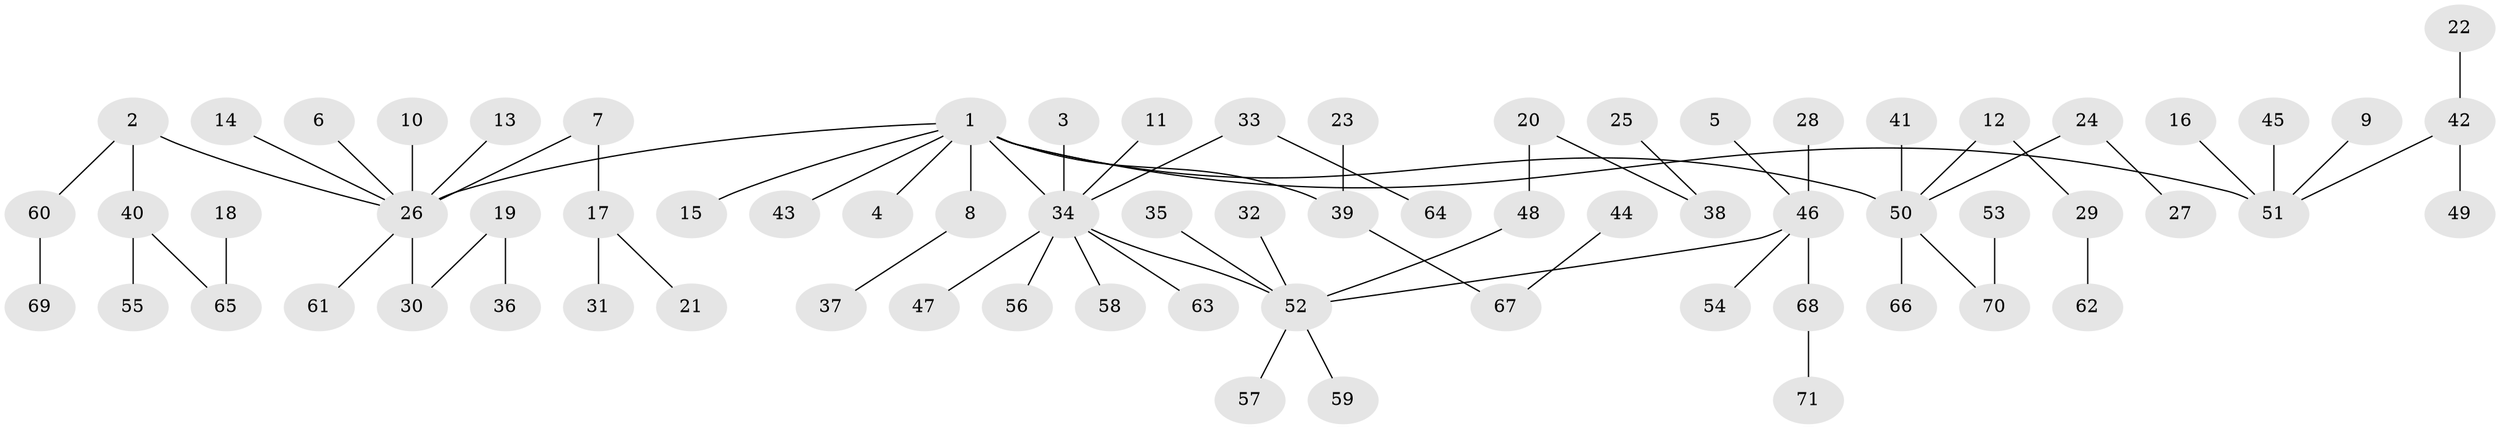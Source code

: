 // original degree distribution, {5: 0.04225352112676056, 3: 0.13380281690140844, 10: 0.007042253521126761, 4: 0.028169014084507043, 9: 0.007042253521126761, 2: 0.2746478873239437, 6: 0.014084507042253521, 1: 0.49295774647887325}
// Generated by graph-tools (version 1.1) at 2025/26/03/09/25 03:26:28]
// undirected, 71 vertices, 70 edges
graph export_dot {
graph [start="1"]
  node [color=gray90,style=filled];
  1;
  2;
  3;
  4;
  5;
  6;
  7;
  8;
  9;
  10;
  11;
  12;
  13;
  14;
  15;
  16;
  17;
  18;
  19;
  20;
  21;
  22;
  23;
  24;
  25;
  26;
  27;
  28;
  29;
  30;
  31;
  32;
  33;
  34;
  35;
  36;
  37;
  38;
  39;
  40;
  41;
  42;
  43;
  44;
  45;
  46;
  47;
  48;
  49;
  50;
  51;
  52;
  53;
  54;
  55;
  56;
  57;
  58;
  59;
  60;
  61;
  62;
  63;
  64;
  65;
  66;
  67;
  68;
  69;
  70;
  71;
  1 -- 4 [weight=1.0];
  1 -- 8 [weight=1.0];
  1 -- 15 [weight=1.0];
  1 -- 26 [weight=1.0];
  1 -- 34 [weight=1.0];
  1 -- 39 [weight=1.0];
  1 -- 43 [weight=1.0];
  1 -- 50 [weight=1.0];
  1 -- 51 [weight=1.0];
  2 -- 26 [weight=1.0];
  2 -- 40 [weight=1.0];
  2 -- 60 [weight=1.0];
  3 -- 34 [weight=1.0];
  5 -- 46 [weight=1.0];
  6 -- 26 [weight=1.0];
  7 -- 17 [weight=1.0];
  7 -- 26 [weight=1.0];
  8 -- 37 [weight=1.0];
  9 -- 51 [weight=1.0];
  10 -- 26 [weight=1.0];
  11 -- 34 [weight=1.0];
  12 -- 29 [weight=1.0];
  12 -- 50 [weight=1.0];
  13 -- 26 [weight=1.0];
  14 -- 26 [weight=1.0];
  16 -- 51 [weight=1.0];
  17 -- 21 [weight=1.0];
  17 -- 31 [weight=1.0];
  18 -- 65 [weight=1.0];
  19 -- 30 [weight=1.0];
  19 -- 36 [weight=1.0];
  20 -- 38 [weight=1.0];
  20 -- 48 [weight=1.0];
  22 -- 42 [weight=1.0];
  23 -- 39 [weight=1.0];
  24 -- 27 [weight=1.0];
  24 -- 50 [weight=1.0];
  25 -- 38 [weight=1.0];
  26 -- 30 [weight=1.0];
  26 -- 61 [weight=1.0];
  28 -- 46 [weight=1.0];
  29 -- 62 [weight=1.0];
  32 -- 52 [weight=1.0];
  33 -- 34 [weight=1.0];
  33 -- 64 [weight=1.0];
  34 -- 47 [weight=1.0];
  34 -- 52 [weight=1.0];
  34 -- 56 [weight=1.0];
  34 -- 58 [weight=1.0];
  34 -- 63 [weight=1.0];
  35 -- 52 [weight=1.0];
  39 -- 67 [weight=1.0];
  40 -- 55 [weight=1.0];
  40 -- 65 [weight=1.0];
  41 -- 50 [weight=1.0];
  42 -- 49 [weight=1.0];
  42 -- 51 [weight=1.0];
  44 -- 67 [weight=1.0];
  45 -- 51 [weight=1.0];
  46 -- 52 [weight=1.0];
  46 -- 54 [weight=1.0];
  46 -- 68 [weight=1.0];
  48 -- 52 [weight=1.0];
  50 -- 66 [weight=1.0];
  50 -- 70 [weight=1.0];
  52 -- 57 [weight=1.0];
  52 -- 59 [weight=1.0];
  53 -- 70 [weight=1.0];
  60 -- 69 [weight=1.0];
  68 -- 71 [weight=1.0];
}
